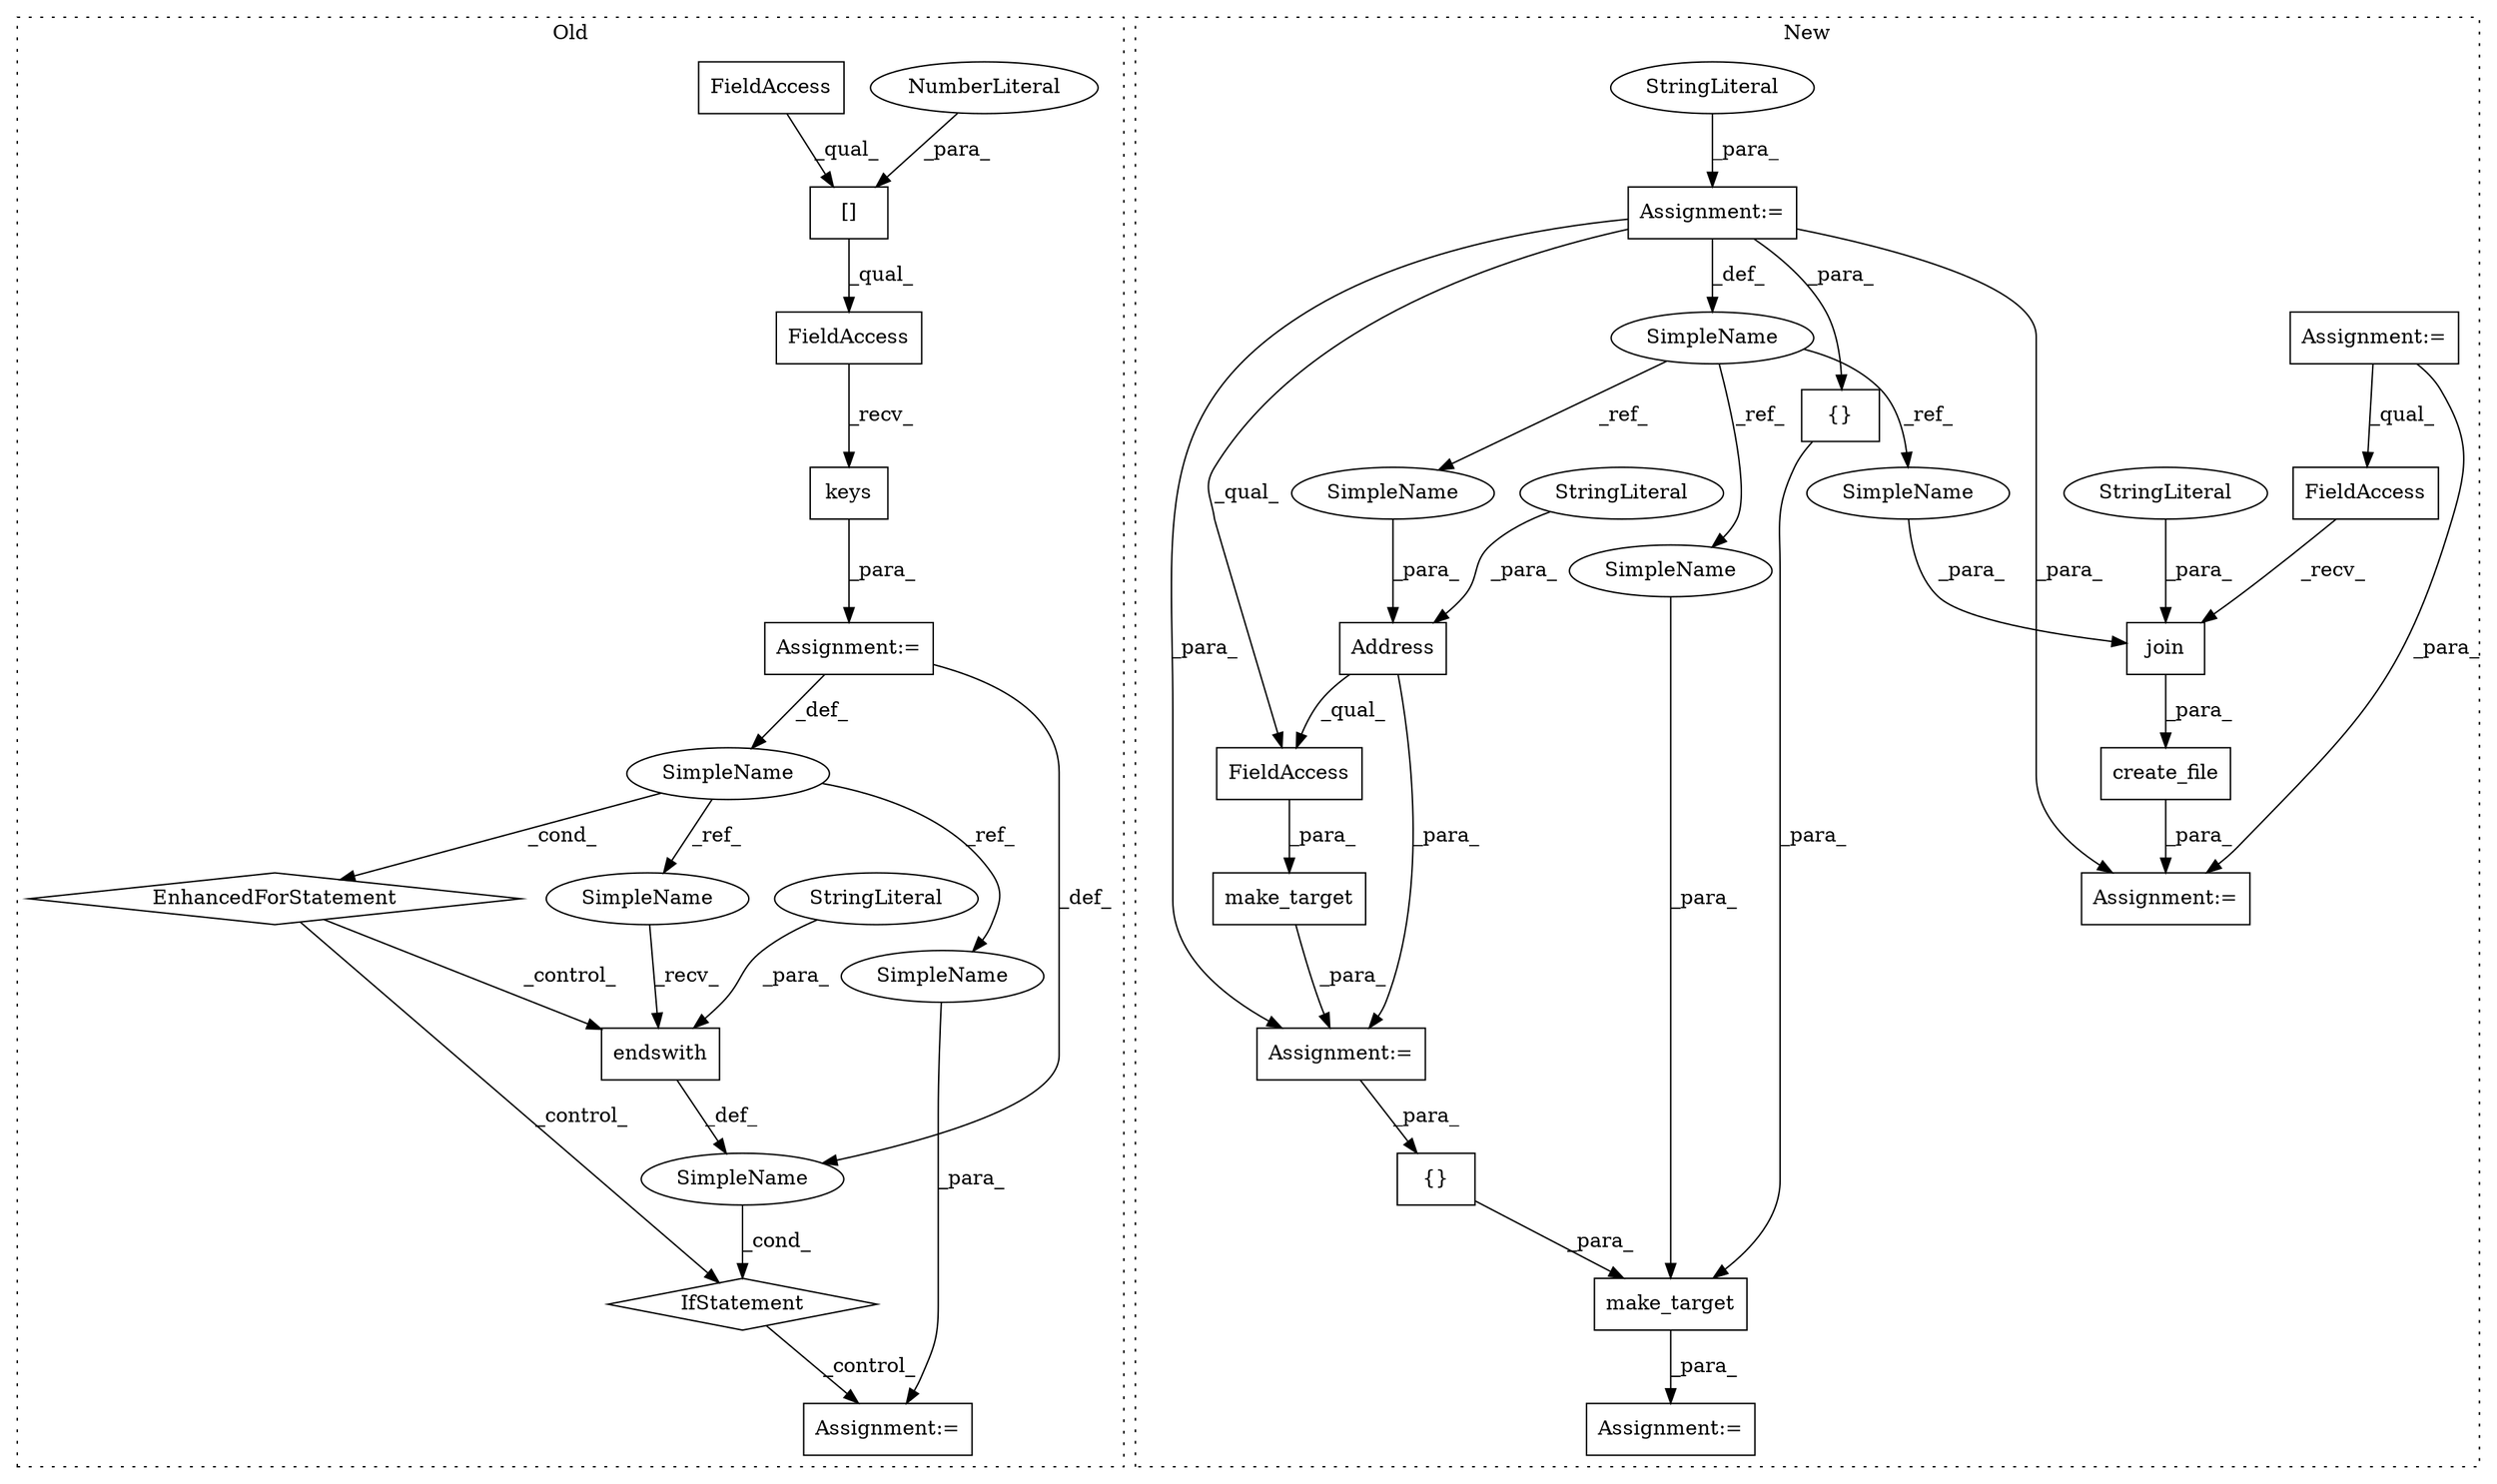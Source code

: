 digraph G {
subgraph cluster0 {
1 [label="endswith" a="32" s="8814,8862" l="9,1" shape="box"];
3 [label="EnhancedForStatement" a="70" s="8708,8798" l="53,2" shape="diamond"];
4 [label="keys" a="32" s="8792" l="6" shape="box"];
5 [label="FieldAccess" a="22" s="8769" l="22" shape="box"];
6 [label="[]" a="2" s="8769,8782" l="12,1" shape="box"];
7 [label="NumberLiteral" a="34" s="8781" l="1" shape="ellipse"];
8 [label="FieldAccess" a="22" s="8769" l="11" shape="box"];
9 [label="IfStatement" a="25" s="8808,8863" l="4,2" shape="diamond"];
10 [label="SimpleName" a="42" s="8765" l="1" shape="ellipse"];
11 [label="SimpleName" a="42" s="" l="" shape="ellipse"];
12 [label="Assignment:=" a="7" s="8886" l="1" shape="box"];
16 [label="StringLiteral" a="45" s="8823" l="39" shape="ellipse"];
24 [label="Assignment:=" a="7" s="8708,8798" l="53,2" shape="box"];
32 [label="SimpleName" a="42" s="8887" l="1" shape="ellipse"];
33 [label="SimpleName" a="42" s="8812" l="1" shape="ellipse"];
label = "Old";
style="dotted";
}
subgraph cluster1 {
2 [label="create_file" a="32" s="6351,6409" l="12,1" shape="box"];
13 [label="join" a="32" s="6371,6408" l="5,1" shape="box"];
14 [label="FieldAccess" a="22" s="6363" l="7" shape="box"];
15 [label="Assignment:=" a="7" s="6234" l="2" shape="box"];
17 [label="StringLiteral" a="45" s="6386" l="22" shape="ellipse"];
18 [label="SimpleName" a="42" s="6294" l="9" shape="ellipse"];
19 [label="Address" a="32" s="6440,6466" l="8,1" shape="box"];
20 [label="{}" a="4" s="6536,6543" l="1,1" shape="box"];
21 [label="StringLiteral" a="45" s="6458" l="8" shape="ellipse"];
22 [label="make_target" a="32" s="6428,6482" l="12,1" shape="box"];
23 [label="FieldAccess" a="22" s="6440" l="32" shape="box"];
25 [label="Assignment:=" a="7" s="6345" l="1" shape="box"];
26 [label="Assignment:=" a="7" s="6303" l="1" shape="box"];
27 [label="StringLiteral" a="45" s="6304" l="31" shape="ellipse"];
28 [label="Assignment:=" a="7" s="6422" l="1" shape="box"];
29 [label="{}" a="4" s="6554,6614" l="1,1" shape="box"];
30 [label="Assignment:=" a="7" s="6492" l="1" shape="box"];
31 [label="make_target" a="32" s="6498,6615" l="12,1" shape="box"];
34 [label="SimpleName" a="42" s="6448" l="9" shape="ellipse"];
35 [label="SimpleName" a="42" s="6510" l="9" shape="ellipse"];
36 [label="SimpleName" a="42" s="6376" l="9" shape="ellipse"];
label = "New";
style="dotted";
}
1 -> 11 [label="_def_"];
2 -> 25 [label="_para_"];
3 -> 9 [label="_control_"];
3 -> 1 [label="_control_"];
4 -> 24 [label="_para_"];
5 -> 4 [label="_recv_"];
6 -> 5 [label="_qual_"];
7 -> 6 [label="_para_"];
8 -> 6 [label="_qual_"];
9 -> 12 [label="_control_"];
10 -> 33 [label="_ref_"];
10 -> 32 [label="_ref_"];
10 -> 3 [label="_cond_"];
11 -> 9 [label="_cond_"];
13 -> 2 [label="_para_"];
14 -> 13 [label="_recv_"];
15 -> 14 [label="_qual_"];
15 -> 25 [label="_para_"];
16 -> 1 [label="_para_"];
17 -> 13 [label="_para_"];
18 -> 35 [label="_ref_"];
18 -> 36 [label="_ref_"];
18 -> 34 [label="_ref_"];
19 -> 23 [label="_qual_"];
19 -> 28 [label="_para_"];
20 -> 31 [label="_para_"];
21 -> 19 [label="_para_"];
22 -> 28 [label="_para_"];
23 -> 22 [label="_para_"];
24 -> 11 [label="_def_"];
24 -> 10 [label="_def_"];
26 -> 25 [label="_para_"];
26 -> 29 [label="_para_"];
26 -> 23 [label="_qual_"];
26 -> 28 [label="_para_"];
26 -> 18 [label="_def_"];
27 -> 26 [label="_para_"];
28 -> 20 [label="_para_"];
29 -> 31 [label="_para_"];
31 -> 30 [label="_para_"];
32 -> 12 [label="_para_"];
33 -> 1 [label="_recv_"];
34 -> 19 [label="_para_"];
35 -> 31 [label="_para_"];
36 -> 13 [label="_para_"];
}